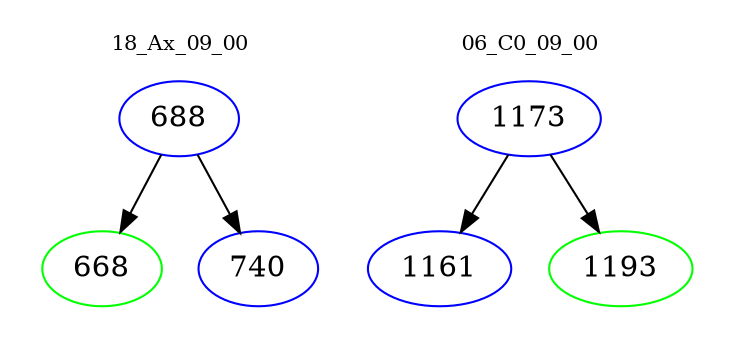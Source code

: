 digraph{
subgraph cluster_0 {
color = white
label = "18_Ax_09_00";
fontsize=10;
T0_688 [label="688", color="blue"]
T0_688 -> T0_668 [color="black"]
T0_668 [label="668", color="green"]
T0_688 -> T0_740 [color="black"]
T0_740 [label="740", color="blue"]
}
subgraph cluster_1 {
color = white
label = "06_C0_09_00";
fontsize=10;
T1_1173 [label="1173", color="blue"]
T1_1173 -> T1_1161 [color="black"]
T1_1161 [label="1161", color="blue"]
T1_1173 -> T1_1193 [color="black"]
T1_1193 [label="1193", color="green"]
}
}
